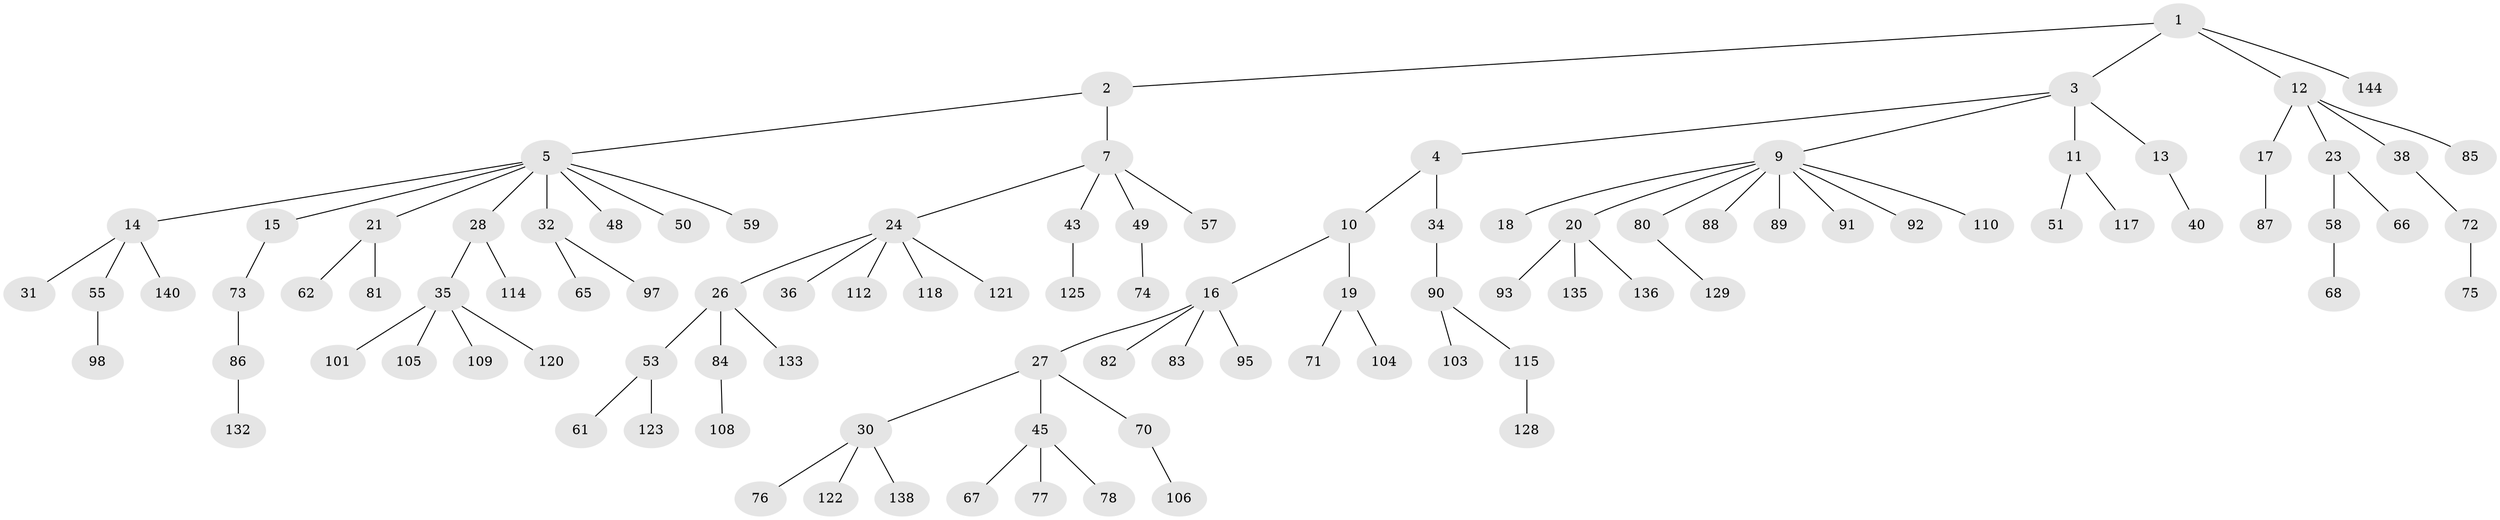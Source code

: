 // original degree distribution, {4: 0.07586206896551724, 6: 0.020689655172413793, 1: 0.503448275862069, 5: 0.034482758620689655, 7: 0.006896551724137931, 3: 0.11724137931034483, 2: 0.2413793103448276}
// Generated by graph-tools (version 1.1) at 2025/11/02/27/25 16:11:28]
// undirected, 102 vertices, 101 edges
graph export_dot {
graph [start="1"]
  node [color=gray90,style=filled];
  1;
  2 [super="+116"];
  3 [super="+63"];
  4 [super="+6"];
  5 [super="+8"];
  7 [super="+42"];
  9 [super="+37"];
  10 [super="+56"];
  11 [super="+111"];
  12 [super="+33"];
  13 [super="+143"];
  14 [super="+134"];
  15 [super="+22"];
  16 [super="+107"];
  17;
  18;
  19;
  20 [super="+102"];
  21 [super="+47"];
  23 [super="+94"];
  24 [super="+25"];
  26 [super="+54"];
  27 [super="+29"];
  28 [super="+41"];
  30 [super="+60"];
  31 [super="+52"];
  32 [super="+44"];
  34 [super="+69"];
  35 [super="+39"];
  36;
  38 [super="+126"];
  40;
  43 [super="+96"];
  45 [super="+46"];
  48;
  49;
  50 [super="+137"];
  51 [super="+64"];
  53 [super="+127"];
  55;
  57;
  58;
  59;
  61 [super="+130"];
  62;
  65 [super="+141"];
  66;
  67;
  68;
  70 [super="+131"];
  71;
  72;
  73;
  74 [super="+79"];
  75 [super="+139"];
  76;
  77;
  78 [super="+119"];
  80;
  81;
  82;
  83 [super="+145"];
  84;
  85 [super="+99"];
  86 [super="+100"];
  87;
  88;
  89;
  90;
  91;
  92;
  93 [super="+113"];
  95;
  97;
  98 [super="+142"];
  101 [super="+124"];
  103;
  104;
  105;
  106;
  108;
  109;
  110;
  112;
  114;
  115;
  117;
  118;
  120;
  121;
  122;
  123;
  125;
  128;
  129;
  132;
  133;
  135;
  136;
  138;
  140;
  144;
  1 -- 2;
  1 -- 3;
  1 -- 12;
  1 -- 144;
  2 -- 5;
  2 -- 7;
  3 -- 4;
  3 -- 9;
  3 -- 11;
  3 -- 13;
  4 -- 10;
  4 -- 34;
  5 -- 32;
  5 -- 48;
  5 -- 50;
  5 -- 59;
  5 -- 21;
  5 -- 28;
  5 -- 14;
  5 -- 15;
  7 -- 24;
  7 -- 49;
  7 -- 57;
  7 -- 43;
  9 -- 18;
  9 -- 20;
  9 -- 88;
  9 -- 89;
  9 -- 91;
  9 -- 80;
  9 -- 92;
  9 -- 110;
  10 -- 16;
  10 -- 19;
  11 -- 51;
  11 -- 117;
  12 -- 17;
  12 -- 23;
  12 -- 85;
  12 -- 38;
  13 -- 40;
  14 -- 31;
  14 -- 55;
  14 -- 140;
  15 -- 73;
  16 -- 27;
  16 -- 82;
  16 -- 83;
  16 -- 95;
  17 -- 87;
  19 -- 71;
  19 -- 104;
  20 -- 93;
  20 -- 136;
  20 -- 135;
  21 -- 62;
  21 -- 81;
  23 -- 58;
  23 -- 66;
  24 -- 26;
  24 -- 112;
  24 -- 36;
  24 -- 118;
  24 -- 121;
  26 -- 53;
  26 -- 133;
  26 -- 84;
  27 -- 45;
  27 -- 70;
  27 -- 30;
  28 -- 35;
  28 -- 114;
  30 -- 122;
  30 -- 138;
  30 -- 76;
  32 -- 65;
  32 -- 97;
  34 -- 90;
  35 -- 105;
  35 -- 109;
  35 -- 120;
  35 -- 101;
  38 -- 72;
  43 -- 125;
  45 -- 78;
  45 -- 67;
  45 -- 77;
  49 -- 74;
  53 -- 61;
  53 -- 123;
  55 -- 98;
  58 -- 68;
  70 -- 106;
  72 -- 75;
  73 -- 86;
  80 -- 129;
  84 -- 108;
  86 -- 132;
  90 -- 103;
  90 -- 115;
  115 -- 128;
}
